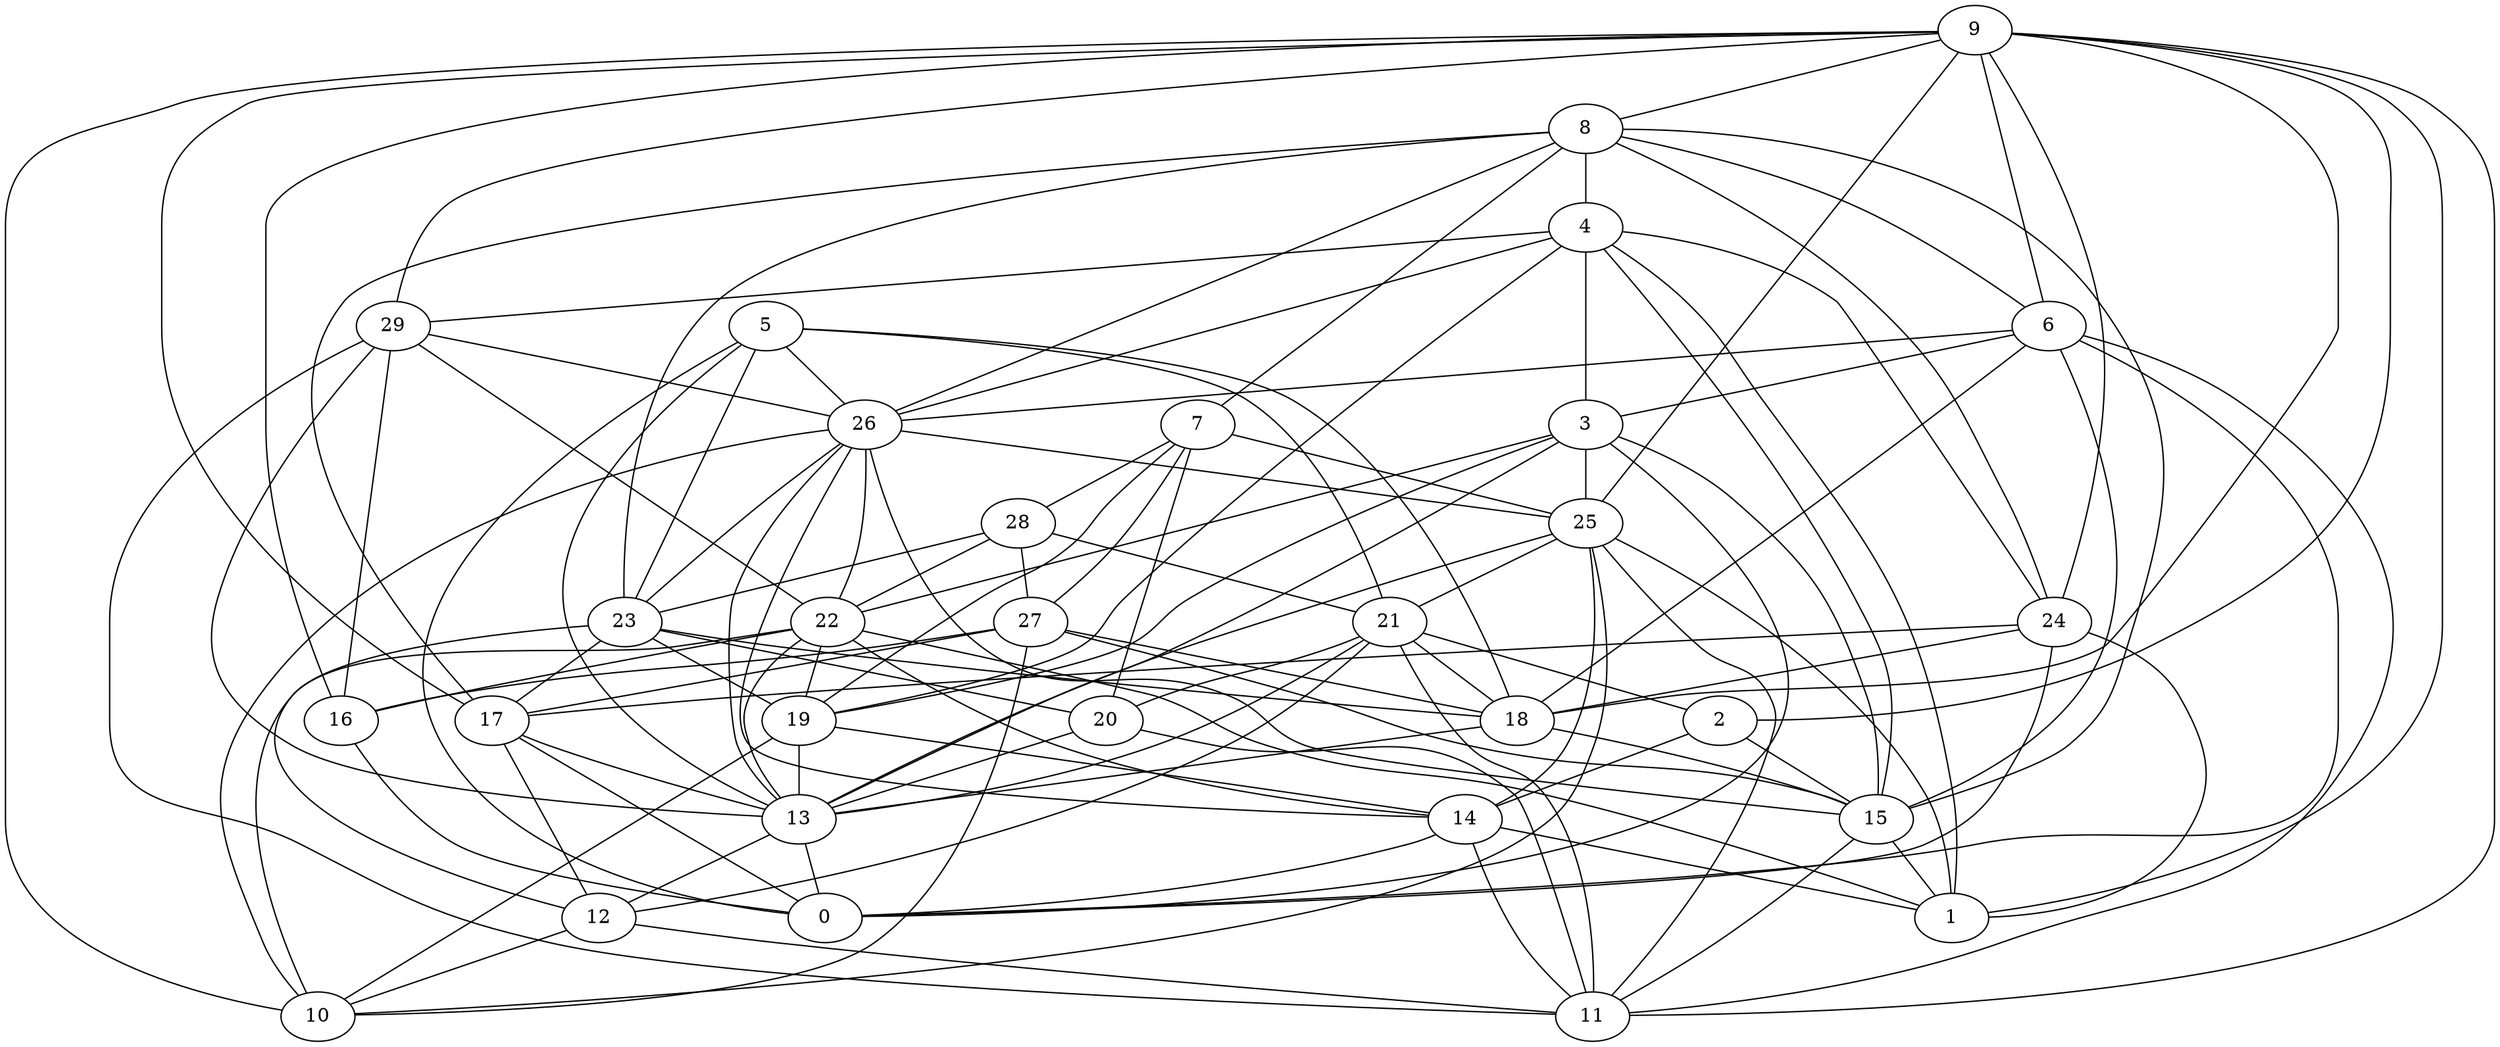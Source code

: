 digraph GG_graph {

subgraph G_graph {
edge [color = black]
"27" -> "10" [dir = none]
"9" -> "8" [dir = none]
"9" -> "11" [dir = none]
"9" -> "1" [dir = none]
"9" -> "18" [dir = none]
"9" -> "17" [dir = none]
"9" -> "10" [dir = none]
"9" -> "29" [dir = none]
"9" -> "2" [dir = none]
"22" -> "13" [dir = none]
"22" -> "19" [dir = none]
"22" -> "1" [dir = none]
"12" -> "10" [dir = none]
"12" -> "11" [dir = none]
"20" -> "11" [dir = none]
"20" -> "13" [dir = none]
"13" -> "12" [dir = none]
"29" -> "16" [dir = none]
"29" -> "11" [dir = none]
"15" -> "11" [dir = none]
"15" -> "1" [dir = none]
"18" -> "13" [dir = none]
"16" -> "0" [dir = none]
"19" -> "13" [dir = none]
"19" -> "14" [dir = none]
"3" -> "22" [dir = none]
"3" -> "13" [dir = none]
"6" -> "18" [dir = none]
"6" -> "15" [dir = none]
"6" -> "0" [dir = none]
"26" -> "10" [dir = none]
"26" -> "22" [dir = none]
"26" -> "25" [dir = none]
"14" -> "11" [dir = none]
"8" -> "15" [dir = none]
"8" -> "26" [dir = none]
"21" -> "11" [dir = none]
"23" -> "12" [dir = none]
"28" -> "22" [dir = none]
"28" -> "23" [dir = none]
"17" -> "13" [dir = none]
"25" -> "11" [dir = none]
"25" -> "13" [dir = none]
"25" -> "1" [dir = none]
"2" -> "14" [dir = none]
"7" -> "27" [dir = none]
"7" -> "25" [dir = none]
"7" -> "19" [dir = none]
"24" -> "1" [dir = none]
"24" -> "0" [dir = none]
"5" -> "23" [dir = none]
"5" -> "0" [dir = none]
"5" -> "21" [dir = none]
"5" -> "13" [dir = none]
"5" -> "18" [dir = none]
"4" -> "24" [dir = none]
"4" -> "1" [dir = none]
"4" -> "19" [dir = none]
"3" -> "15" [dir = none]
"22" -> "14" [dir = none]
"22" -> "10" [dir = none]
"8" -> "6" [dir = none]
"4" -> "26" [dir = none]
"27" -> "15" [dir = none]
"13" -> "0" [dir = none]
"21" -> "13" [dir = none]
"6" -> "26" [dir = none]
"2" -> "15" [dir = none]
"21" -> "20" [dir = none]
"26" -> "13" [dir = none]
"8" -> "7" [dir = none]
"25" -> "10" [dir = none]
"3" -> "19" [dir = none]
"28" -> "27" [dir = none]
"9" -> "24" [dir = none]
"3" -> "0" [dir = none]
"24" -> "18" [dir = none]
"14" -> "0" [dir = none]
"23" -> "20" [dir = none]
"23" -> "17" [dir = none]
"17" -> "12" [dir = none]
"7" -> "28" [dir = none]
"25" -> "14" [dir = none]
"3" -> "25" [dir = none]
"4" -> "3" [dir = none]
"28" -> "21" [dir = none]
"4" -> "29" [dir = none]
"7" -> "20" [dir = none]
"23" -> "19" [dir = none]
"14" -> "1" [dir = none]
"21" -> "18" [dir = none]
"9" -> "25" [dir = none]
"27" -> "18" [dir = none]
"26" -> "14" [dir = none]
"29" -> "13" [dir = none]
"8" -> "4" [dir = none]
"29" -> "26" [dir = none]
"24" -> "17" [dir = none]
"8" -> "23" [dir = none]
"27" -> "16" [dir = none]
"19" -> "10" [dir = none]
"29" -> "22" [dir = none]
"26" -> "23" [dir = none]
"21" -> "2" [dir = none]
"9" -> "16" [dir = none]
"8" -> "24" [dir = none]
"18" -> "15" [dir = none]
"27" -> "17" [dir = none]
"5" -> "26" [dir = none]
"9" -> "6" [dir = none]
"26" -> "15" [dir = none]
"22" -> "16" [dir = none]
"25" -> "21" [dir = none]
"4" -> "15" [dir = none]
"8" -> "17" [dir = none]
"17" -> "0" [dir = none]
"6" -> "3" [dir = none]
"6" -> "11" [dir = none]
"21" -> "12" [dir = none]
"23" -> "18" [dir = none]
}

}

